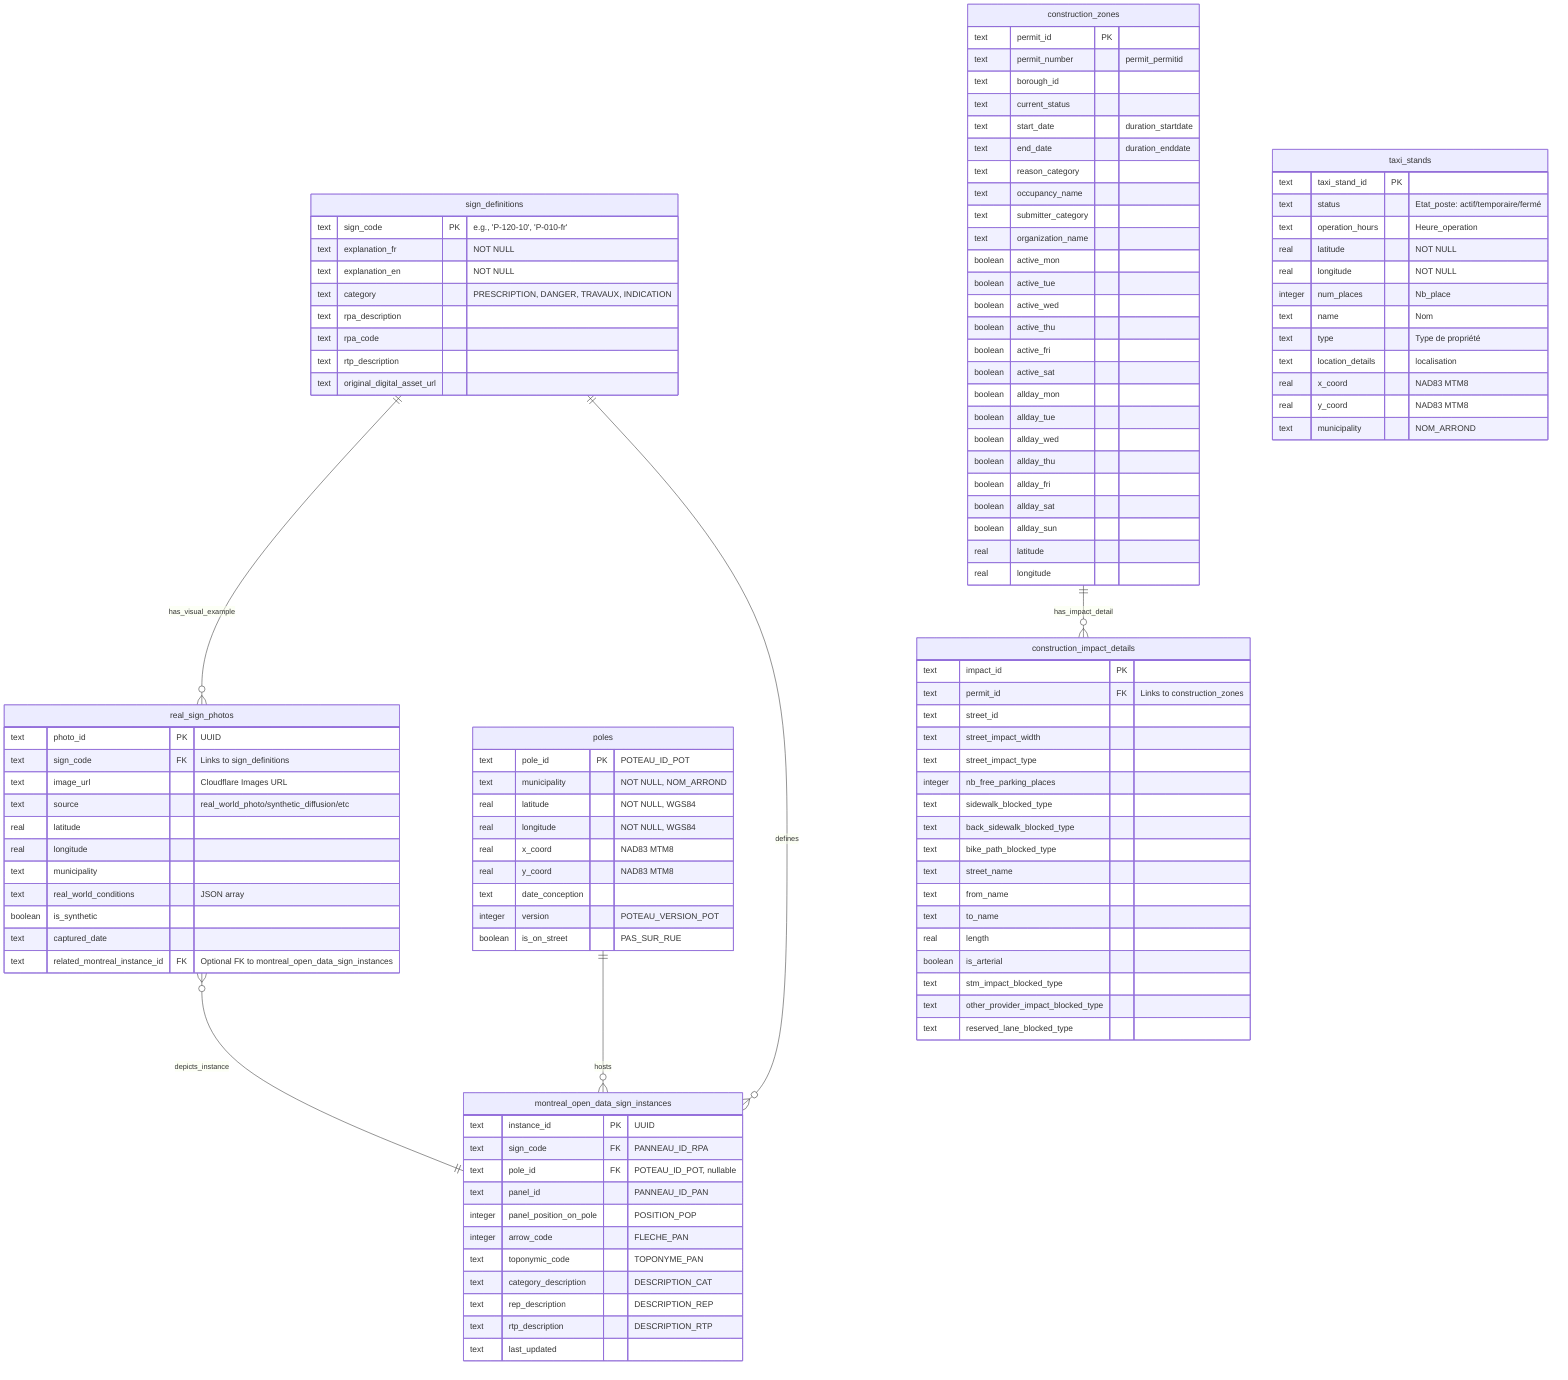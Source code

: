 erDiagram
    sign_definitions {
        text sign_code PK "e.g., 'P-120-10', 'P-010-fr'"
        text explanation_fr "NOT NULL"
        text explanation_en "NOT NULL"
        text category "PRESCRIPTION, DANGER, TRAVAUX, INDICATION"
        text rpa_description
        text rpa_code
        text rtp_description
        text original_digital_asset_url
    }

    real_sign_photos {
        text photo_id PK "UUID"
        text sign_code FK "Links to sign_definitions"
        text image_url "Cloudflare Images URL"
        text source "real_world_photo/synthetic_diffusion/etc"
        real latitude
        real longitude
        text municipality
        text real_world_conditions "JSON array"
        boolean is_synthetic
        text captured_date
        text related_montreal_instance_id FK "Optional FK to montreal_open_data_sign_instances"
    }

    poles {
        text pole_id PK "POTEAU_ID_POT"
        text municipality "NOT NULL, NOM_ARROND"
        real latitude "NOT NULL, WGS84"
        real longitude "NOT NULL, WGS84"
        real x_coord "NAD83 MTM8"
        real y_coord "NAD83 MTM8"
        text date_conception
        integer version "POTEAU_VERSION_POT"
        boolean is_on_street "PAS_SUR_RUE"
    }

    montreal_open_data_sign_instances {
        text instance_id PK "UUID"
        text sign_code FK "PANNEAU_ID_RPA"
        text pole_id FK "POTEAU_ID_POT, nullable"
        text panel_id "PANNEAU_ID_PAN"
        integer panel_position_on_pole "POSITION_POP"
        integer arrow_code "FLECHE_PAN"
        text toponymic_code "TOPONYME_PAN"
        text category_description "DESCRIPTION_CAT"
        text rep_description "DESCRIPTION_REP"
        text rtp_description "DESCRIPTION_RTP"
        text last_updated
    }

    construction_zones {
        text permit_id PK
        text permit_number "permit_permitid"
        text borough_id
        text current_status
        text start_date "duration_startdate"
        text end_date "duration_enddate"
        text reason_category
        text occupancy_name
        text submitter_category
        text organization_name
        boolean active_mon
        boolean active_tue
        boolean active_wed
        boolean active_thu
        boolean active_fri
        boolean active_sat
        boolean allday_mon
        boolean allday_tue
        boolean allday_wed
        boolean allday_thu
        boolean allday_fri
        boolean allday_sat
        boolean allday_sun
        real latitude
        real longitude
    }

    construction_impact_details {
        text impact_id PK
        text permit_id FK "Links to construction_zones"
        text street_id
        text street_impact_width
        text street_impact_type
        integer nb_free_parking_places
        text sidewalk_blocked_type
        text back_sidewalk_blocked_type
        text bike_path_blocked_type
        text street_name
        text from_name
        text to_name
        real length
        boolean is_arterial
        text stm_impact_blocked_type
        text other_provider_impact_blocked_type
        text reserved_lane_blocked_type
    }

    taxi_stands {
        text taxi_stand_id PK
        text status "Etat_poste: actif/temporaire/fermé"
        text operation_hours "Heure_operation"
        real latitude "NOT NULL"
        real longitude "NOT NULL"
        integer num_places "Nb_place"
        text name "Nom"
        text type "Type de propriété"
        text location_details "localisation"
        real x_coord "NAD83 MTM8"
        real y_coord "NAD83 MTM8"
        text municipality "NOM_ARROND"
    }

    %% Relationships
    sign_definitions ||--o{ real_sign_photos : "has_visual_example"
    sign_definitions ||--o{ montreal_open_data_sign_instances : "defines"
    poles ||--o{ montreal_open_data_sign_instances : "hosts"
    construction_zones ||--o{ construction_impact_details : "has_impact_detail"
    real_sign_photos }o--|| montreal_open_data_sign_instances : "depicts_instance"